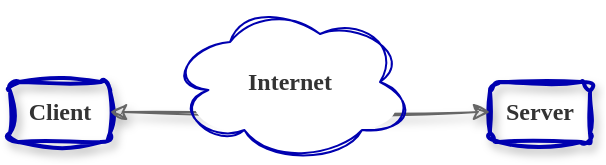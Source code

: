 <mxfile version="20.8.16" type="device"><diagram id="yCa33US17sXtE5Kg_G-q" name="Page-1"><mxGraphModel dx="801" dy="665" grid="1" gridSize="10" guides="1" tooltips="1" connect="1" arrows="1" fold="1" page="1" pageScale="1" pageWidth="827" pageHeight="1169" math="0" shadow="0"><root><mxCell id="0"/><mxCell id="1" parent="0"/><mxCell id="l0yH_gwqArlzaz8dQ0cz-1" value="Client" style="rounded=1;whiteSpace=wrap;html=1;fontFamily=Comic Sans MS;strokeColor=#0000B0;fontColor=#333333;strokeWidth=2;sketch=1;curveFitting=1;jiggle=2;shadow=1;labelBackgroundColor=none;labelBorderColor=none;fontStyle=1;fontSize=12;fillColor=none;" parent="1" vertex="1"><mxGeometry x="160" y="50" width="50" height="30" as="geometry"/></mxCell><mxCell id="l0yH_gwqArlzaz8dQ0cz-3" value="Server" style="rounded=1;whiteSpace=wrap;html=1;fontFamily=Comic Sans MS;strokeColor=#0000B0;fontColor=#333333;strokeWidth=2;sketch=1;curveFitting=1;jiggle=2;shadow=1;labelBackgroundColor=none;labelBorderColor=none;fontStyle=1;fontSize=12;fillColor=none;" parent="1" vertex="1"><mxGeometry x="400" y="50" width="50" height="30" as="geometry"/></mxCell><mxCell id="l0yH_gwqArlzaz8dQ0cz-5" value="" style="endArrow=classic;startArrow=classic;html=1;rounded=0;fontFamily=Comic Sans MS;entryX=0;entryY=0.5;entryDx=0;entryDy=0;exitX=1;exitY=0.5;exitDx=0;exitDy=0;fontColor=default;strokeColor=#666666;sketch=1;curveFitting=1;jiggle=2;shadow=1;labelBackgroundColor=none;labelBorderColor=none;fontStyle=1;fontSize=12;" parent="1" source="l0yH_gwqArlzaz8dQ0cz-1" target="l0yH_gwqArlzaz8dQ0cz-3" edge="1"><mxGeometry width="50" height="50" relative="1" as="geometry"><mxPoint x="290" y="223.12" as="sourcePoint"/><mxPoint x="290" y="182.62" as="targetPoint"/><Array as="points"/></mxGeometry></mxCell><mxCell id="l0yH_gwqArlzaz8dQ0cz-2" value="Internet" style="ellipse;shape=cloud;whiteSpace=wrap;html=1;sketch=1;curveFitting=1;jiggle=2;strokeColor=#0000B0;fontFamily=Comic Sans MS;fontStyle=1;fontColor=#333333;" parent="1" vertex="1"><mxGeometry x="240" y="10" width="120" height="80" as="geometry"/></mxCell></root></mxGraphModel></diagram></mxfile>